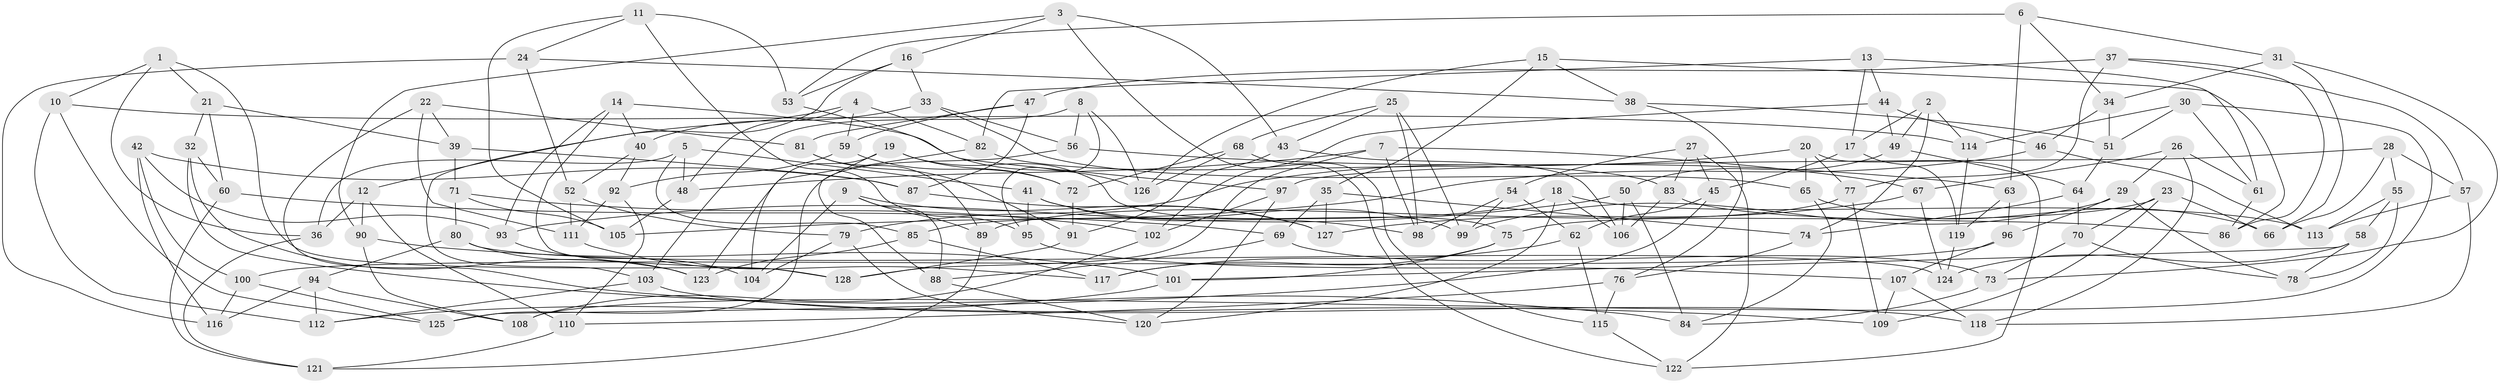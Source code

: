 // coarse degree distribution, {4: 0.41975308641975306, 6: 0.5061728395061729, 5: 0.07407407407407407}
// Generated by graph-tools (version 1.1) at 2025/52/02/27/25 19:52:27]
// undirected, 128 vertices, 256 edges
graph export_dot {
graph [start="1"]
  node [color=gray90,style=filled];
  1;
  2;
  3;
  4;
  5;
  6;
  7;
  8;
  9;
  10;
  11;
  12;
  13;
  14;
  15;
  16;
  17;
  18;
  19;
  20;
  21;
  22;
  23;
  24;
  25;
  26;
  27;
  28;
  29;
  30;
  31;
  32;
  33;
  34;
  35;
  36;
  37;
  38;
  39;
  40;
  41;
  42;
  43;
  44;
  45;
  46;
  47;
  48;
  49;
  50;
  51;
  52;
  53;
  54;
  55;
  56;
  57;
  58;
  59;
  60;
  61;
  62;
  63;
  64;
  65;
  66;
  67;
  68;
  69;
  70;
  71;
  72;
  73;
  74;
  75;
  76;
  77;
  78;
  79;
  80;
  81;
  82;
  83;
  84;
  85;
  86;
  87;
  88;
  89;
  90;
  91;
  92;
  93;
  94;
  95;
  96;
  97;
  98;
  99;
  100;
  101;
  102;
  103;
  104;
  105;
  106;
  107;
  108;
  109;
  110;
  111;
  112;
  113;
  114;
  115;
  116;
  117;
  118;
  119;
  120;
  121;
  122;
  123;
  124;
  125;
  126;
  127;
  128;
  1 -- 36;
  1 -- 128;
  1 -- 10;
  1 -- 21;
  2 -- 114;
  2 -- 74;
  2 -- 49;
  2 -- 17;
  3 -- 16;
  3 -- 90;
  3 -- 122;
  3 -- 43;
  4 -- 48;
  4 -- 12;
  4 -- 82;
  4 -- 59;
  5 -- 36;
  5 -- 85;
  5 -- 48;
  5 -- 41;
  6 -- 63;
  6 -- 31;
  6 -- 34;
  6 -- 53;
  7 -- 48;
  7 -- 67;
  7 -- 98;
  7 -- 128;
  8 -- 95;
  8 -- 103;
  8 -- 56;
  8 -- 126;
  9 -- 127;
  9 -- 88;
  9 -- 104;
  9 -- 89;
  10 -- 125;
  10 -- 114;
  10 -- 112;
  11 -- 95;
  11 -- 105;
  11 -- 53;
  11 -- 24;
  12 -- 36;
  12 -- 90;
  12 -- 110;
  13 -- 61;
  13 -- 82;
  13 -- 17;
  13 -- 44;
  14 -- 93;
  14 -- 40;
  14 -- 128;
  14 -- 97;
  15 -- 35;
  15 -- 126;
  15 -- 38;
  15 -- 86;
  16 -- 33;
  16 -- 103;
  16 -- 53;
  17 -- 119;
  17 -- 45;
  18 -- 85;
  18 -- 113;
  18 -- 106;
  18 -- 120;
  19 -- 72;
  19 -- 104;
  19 -- 75;
  19 -- 88;
  20 -- 77;
  20 -- 65;
  20 -- 122;
  20 -- 79;
  21 -- 39;
  21 -- 60;
  21 -- 32;
  22 -- 111;
  22 -- 81;
  22 -- 109;
  22 -- 39;
  23 -- 66;
  23 -- 70;
  23 -- 109;
  23 -- 75;
  24 -- 52;
  24 -- 38;
  24 -- 116;
  25 -- 68;
  25 -- 98;
  25 -- 43;
  25 -- 99;
  26 -- 29;
  26 -- 61;
  26 -- 118;
  26 -- 67;
  27 -- 54;
  27 -- 45;
  27 -- 83;
  27 -- 122;
  28 -- 55;
  28 -- 97;
  28 -- 57;
  28 -- 66;
  29 -- 99;
  29 -- 78;
  29 -- 96;
  30 -- 114;
  30 -- 61;
  30 -- 51;
  30 -- 108;
  31 -- 34;
  31 -- 73;
  31 -- 66;
  32 -- 60;
  32 -- 123;
  32 -- 84;
  33 -- 40;
  33 -- 56;
  33 -- 65;
  34 -- 51;
  34 -- 46;
  35 -- 69;
  35 -- 127;
  35 -- 74;
  36 -- 121;
  37 -- 57;
  37 -- 47;
  37 -- 86;
  37 -- 77;
  38 -- 76;
  38 -- 51;
  39 -- 87;
  39 -- 71;
  40 -- 92;
  40 -- 52;
  41 -- 98;
  41 -- 95;
  41 -- 99;
  42 -- 100;
  42 -- 93;
  42 -- 116;
  42 -- 87;
  43 -- 106;
  43 -- 91;
  44 -- 102;
  44 -- 49;
  44 -- 46;
  45 -- 125;
  45 -- 62;
  46 -- 105;
  46 -- 113;
  47 -- 59;
  47 -- 87;
  47 -- 81;
  48 -- 105;
  49 -- 64;
  49 -- 50;
  50 -- 84;
  50 -- 93;
  50 -- 106;
  51 -- 64;
  52 -- 111;
  52 -- 79;
  53 -- 126;
  54 -- 99;
  54 -- 62;
  54 -- 98;
  55 -- 113;
  55 -- 78;
  55 -- 58;
  56 -- 63;
  56 -- 125;
  57 -- 118;
  57 -- 113;
  58 -- 101;
  58 -- 124;
  58 -- 78;
  59 -- 92;
  59 -- 72;
  60 -- 69;
  60 -- 121;
  61 -- 86;
  62 -- 115;
  62 -- 117;
  63 -- 96;
  63 -- 119;
  64 -- 70;
  64 -- 74;
  65 -- 84;
  65 -- 66;
  67 -- 127;
  67 -- 124;
  68 -- 115;
  68 -- 126;
  68 -- 72;
  69 -- 88;
  69 -- 73;
  70 -- 73;
  70 -- 78;
  71 -- 80;
  71 -- 105;
  71 -- 102;
  72 -- 91;
  73 -- 84;
  74 -- 76;
  75 -- 101;
  75 -- 117;
  76 -- 115;
  76 -- 110;
  77 -- 89;
  77 -- 109;
  79 -- 120;
  79 -- 104;
  80 -- 94;
  80 -- 123;
  80 -- 124;
  81 -- 91;
  81 -- 89;
  82 -- 123;
  82 -- 83;
  83 -- 86;
  83 -- 106;
  85 -- 117;
  85 -- 123;
  87 -- 127;
  88 -- 120;
  89 -- 121;
  90 -- 108;
  90 -- 101;
  91 -- 128;
  92 -- 111;
  92 -- 110;
  93 -- 104;
  94 -- 108;
  94 -- 112;
  94 -- 116;
  95 -- 107;
  96 -- 107;
  96 -- 100;
  97 -- 120;
  97 -- 102;
  100 -- 116;
  100 -- 125;
  101 -- 112;
  102 -- 108;
  103 -- 118;
  103 -- 112;
  107 -- 109;
  107 -- 118;
  110 -- 121;
  111 -- 117;
  114 -- 119;
  115 -- 122;
  119 -- 124;
}
